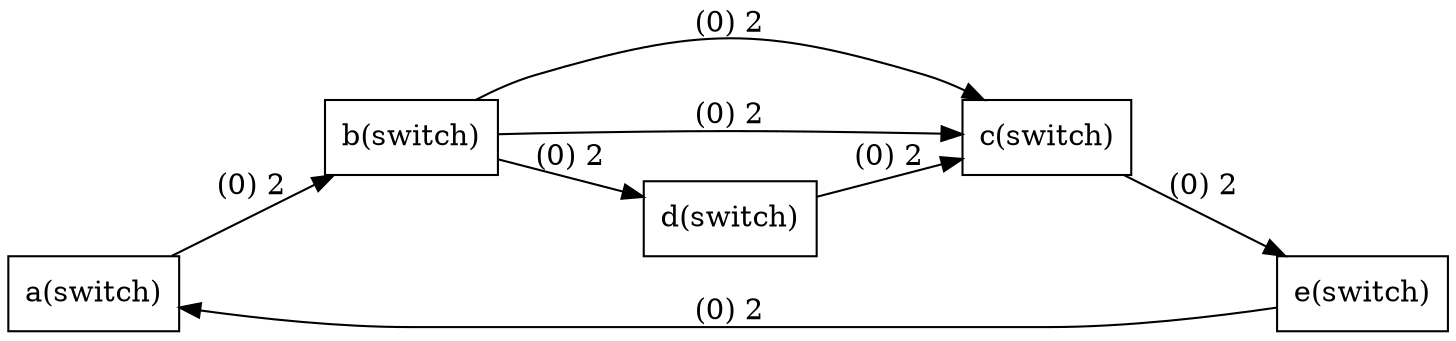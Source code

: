 digraph G{
rankdir=LR;
node [shape=record];

a [label="a(switch)"];
b [label="b(switch)"];
a->b[label="(0) 2"];
b [label="b(switch)"];
c [label="c(switch)"];
b->c[label="(0) 2"];
b [label="b(switch)"];
d [label="d(switch)"];
b->d[label="(0) 2"];
d [label="d(switch)"];
c [label="c(switch)"];
d->c[label="(0) 2"];
c [label="c(switch)"];
e [label="e(switch)"];
c->e[label="(0) 2"];
e [label="e(switch)"];
a [label="a(switch)"];
e->a[label="(0) 2"];
b [label="b(switch)"];
c [label="c(switch)"];
b->c[label="(0) 2"];

}